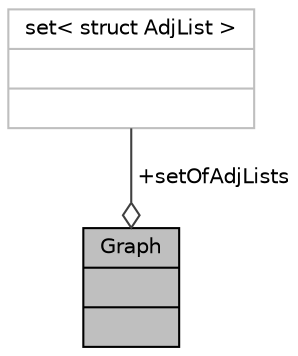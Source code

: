 digraph "Graph"
{
 // INTERACTIVE_SVG=YES
 // LATEX_PDF_SIZE
  bgcolor="transparent";
  edge [fontname="Helvetica",fontsize="10",labelfontname="Helvetica",labelfontsize="10"];
  node [fontname="Helvetica",fontsize="10",shape=record];
  Node1 [label="{Graph\n||}",height=0.2,width=0.4,color="black", fillcolor="grey75", style="filled", fontcolor="black",tooltip="Die Struktur Graph besteht aus einer Liste von Adjazenzlisten zur Repräsentation eines Graphen."];
  Node2 -> Node1 [color="grey25",fontsize="10",style="solid",label=" +setOfAdjLists" ,arrowhead="odiamond",fontname="Helvetica"];
  Node2 [label="{set\< struct AdjList \>\n||}",height=0.2,width=0.4,color="grey75",tooltip=" "];
}
